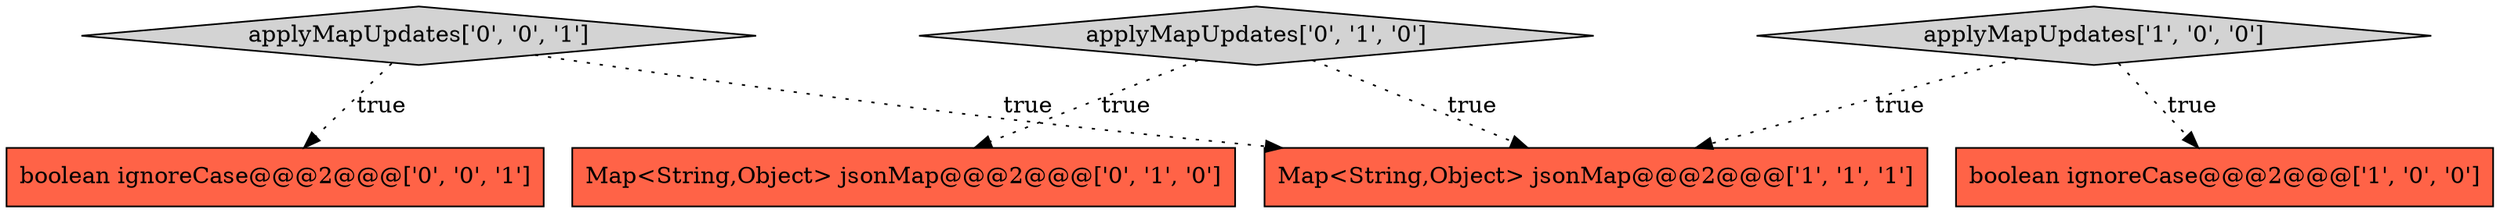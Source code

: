 digraph {
2 [style = filled, label = "Map<String,Object> jsonMap@@@2@@@['1', '1', '1']", fillcolor = tomato, shape = box image = "AAA0AAABBB1BBB"];
6 [style = filled, label = "boolean ignoreCase@@@2@@@['0', '0', '1']", fillcolor = tomato, shape = box image = "AAA0AAABBB3BBB"];
4 [style = filled, label = "Map<String,Object> jsonMap@@@2@@@['0', '1', '0']", fillcolor = tomato, shape = box image = "AAA0AAABBB2BBB"];
1 [style = filled, label = "boolean ignoreCase@@@2@@@['1', '0', '0']", fillcolor = tomato, shape = box image = "AAA0AAABBB1BBB"];
5 [style = filled, label = "applyMapUpdates['0', '0', '1']", fillcolor = lightgray, shape = diamond image = "AAA0AAABBB3BBB"];
3 [style = filled, label = "applyMapUpdates['0', '1', '0']", fillcolor = lightgray, shape = diamond image = "AAA0AAABBB2BBB"];
0 [style = filled, label = "applyMapUpdates['1', '0', '0']", fillcolor = lightgray, shape = diamond image = "AAA0AAABBB1BBB"];
5->6 [style = dotted, label="true"];
3->4 [style = dotted, label="true"];
0->2 [style = dotted, label="true"];
0->1 [style = dotted, label="true"];
3->2 [style = dotted, label="true"];
5->2 [style = dotted, label="true"];
}
